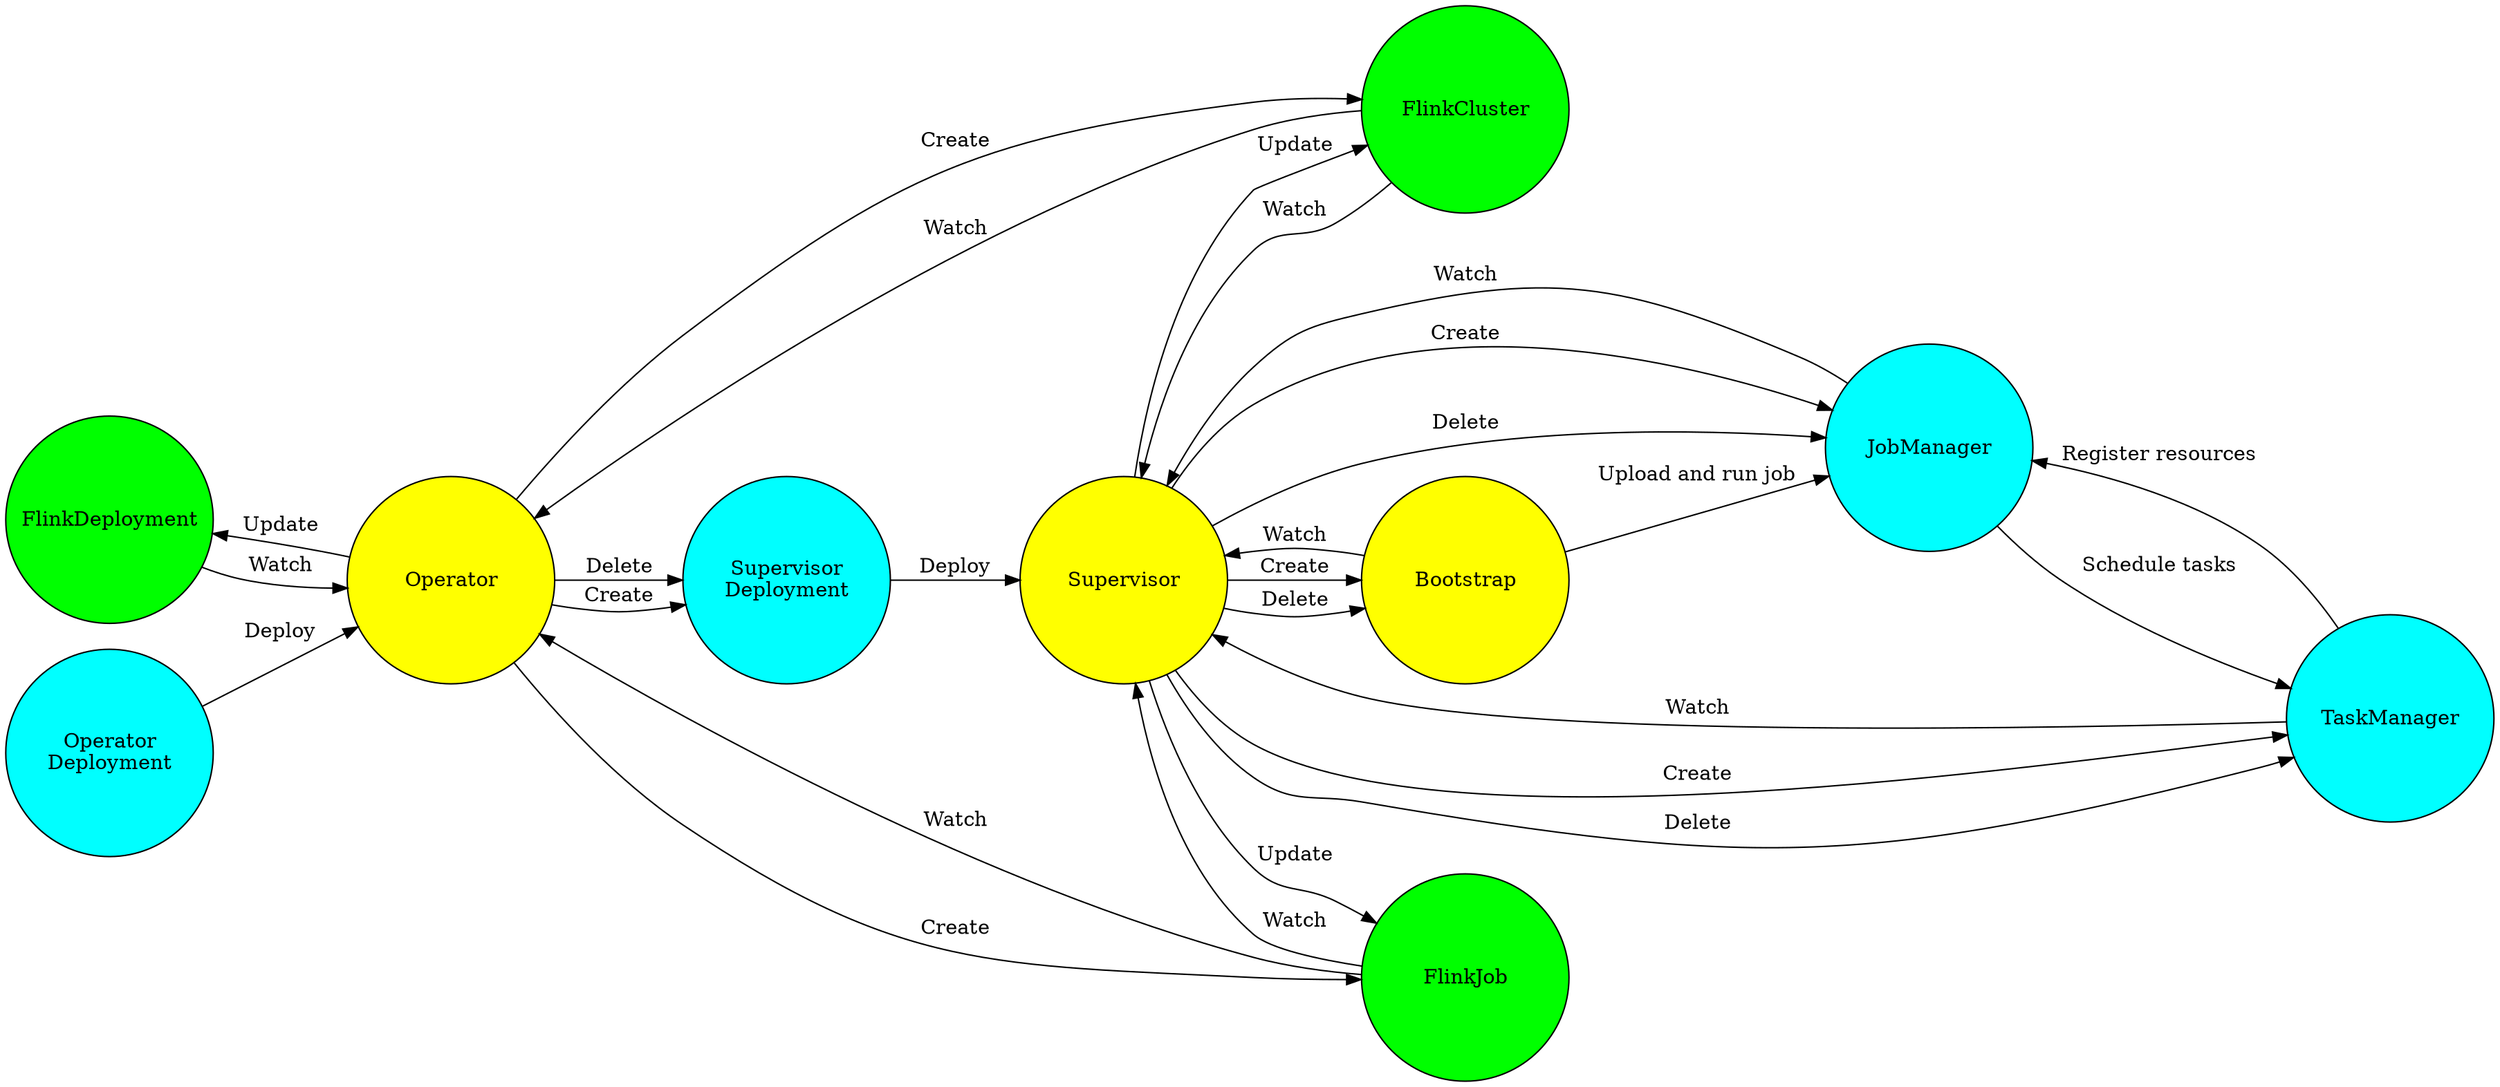 digraph state_machine {
  graph [autosize=false, resolution=100];
  center=true;
  margin=0;
  rankdir=LR;
  node [shape=circle style=filled fillcolor=skyblue width=1.8 heigth=1.8 fixedsize=true];
  FLINKDEPLOYMENT -> OPERATOR [ label = <
      <TABLE ALIGN="LEFT" BORDER="0" CELLBORDER="0" CELLSPACING="0">
          <TR>
              <TD>Watch</TD>
          </TR>
      </TABLE>
  > ];
  OPERATOR -> FLINKDEPLOYMENT [ label = <
      <TABLE ALIGN="LEFT" BORDER="0" CELLBORDER="0" CELLSPACING="0">
          <TR>
              <TD>Update</TD>
          </TR>
      </TABLE>
  > ];
  FLINKCLUSTER -> OPERATOR [ label = <
      <TABLE ALIGN="LEFT" BORDER="0" CELLBORDER="0" CELLSPACING="0">
          <TR>
              <TD>Watch</TD>
          </TR>
      </TABLE>
  > ];
  FLINKJOB -> OPERATOR [ label = <
      <TABLE ALIGN="LEFT" BORDER="0" CELLBORDER="0" CELLSPACING="0">
          <TR>
              <TD>Watch</TD>
          </TR>
      </TABLE>
  > ];
  OPERATOR -> FLINKCLUSTER [ label = <
      <TABLE ALIGN="LEFT" BORDER="0" CELLBORDER="0" CELLSPACING="0">
          <TR>
              <TD>Create</TD>
          </TR>
      </TABLE>
  > ];
  OPERATOR -> FLINKJOB [ label = <
      <TABLE ALIGN="LEFT" BORDER="0" CELLBORDER="0" CELLSPACING="0">
          <TR>
              <TD>Create</TD>
          </TR>
      </TABLE>
  > ];
  OPERATOR -> SUPERVISORDEPLOYMENT [ label = <
      <TABLE ALIGN="LEFT" BORDER="0" CELLBORDER="0" CELLSPACING="0">
          <TR>
              <TD>Create</TD>
          </TR>
      </TABLE>
  > ];
  OPERATOR -> SUPERVISORDEPLOYMENT [ label = <
      <TABLE ALIGN="LEFT" BORDER="0" CELLBORDER="0" CELLSPACING="0">
          <TR>
              <TD>Delete</TD>
          </TR>
      </TABLE>
  > ];
  SUPERVISOR -> JOBMANAGER [ label = <
      <TABLE ALIGN="LEFT" BORDER="0" CELLBORDER="0" CELLSPACING="0">
          <TR>
              <TD>Create</TD>
          </TR>
      </TABLE>
  > ];
  SUPERVISOR -> JOBMANAGER [ label = <
      <TABLE ALIGN="LEFT" BORDER="0" CELLBORDER="0" CELLSPACING="0">
          <TR>
              <TD>Delete</TD>
          </TR>
      </TABLE>
  > ];
  SUPERVISOR -> TASKMANAGER [ label = <
      <TABLE ALIGN="LEFT" BORDER="0" CELLBORDER="0" CELLSPACING="0">
          <TR>
              <TD>Create</TD>
          </TR>
      </TABLE>
  > ];
  SUPERVISOR -> TASKMANAGER [ label = <
      <TABLE ALIGN="LEFT" BORDER="0" CELLBORDER="0" CELLSPACING="0">
          <TR>
              <TD>Delete</TD>
          </TR>
      </TABLE>
  > ];
  SUPERVISOR -> BOOTSTRAP [ label = <
      <TABLE ALIGN="LEFT" BORDER="0" CELLBORDER="0" CELLSPACING="0">
          <TR>
              <TD>Create</TD>
          </TR>
      </TABLE>
  > ];
  SUPERVISOR -> BOOTSTRAP [ label = <
      <TABLE ALIGN="LEFT" BORDER="0" CELLBORDER="0" CELLSPACING="0">
          <TR>
              <TD>Delete</TD>
          </TR>
      </TABLE>
  > ];
  SUPERVISOR -> FLINKCLUSTER [ label = <
      <TABLE ALIGN="LEFT" BORDER="0" CELLBORDER="0" CELLSPACING="0">
          <TR>
              <TD>Update</TD>
          </TR>
      </TABLE>
  > ];
  SUPERVISOR -> FLINKJOB [ label = <
      <TABLE ALIGN="LEFT" BORDER="0" CELLBORDER="0" CELLSPACING="0">
          <TR>
              <TD>Update</TD>
          </TR>
      </TABLE>
  > ];
  FLINKCLUSTER -> SUPERVISOR [ label = <
      <TABLE ALIGN="LEFT" BORDER="0" CELLBORDER="0" CELLSPACING="0">
          <TR>
              <TD>Watch</TD>
          </TR>
      </TABLE>
  > ];
  FLINKJOB -> SUPERVISOR [ label = <
      <TABLE ALIGN="LEFT" BORDER="0" CELLBORDER="0" CELLSPACING="0">
          <TR>
              <TD>Watch</TD>
          </TR>
      </TABLE>
  > ];
  BOOTSTRAP -> SUPERVISOR [ label = <
      <TABLE ALIGN="LEFT" BORDER="0" CELLBORDER="0" CELLSPACING="0">
          <TR>
              <TD>Watch</TD>
          </TR>
      </TABLE>
  > ];
  JOBMANAGER -> SUPERVISOR [ label = <
      <TABLE ALIGN="LEFT" BORDER="0" CELLBORDER="0" CELLSPACING="0">
          <TR>
              <TD>Watch</TD>
          </TR>
      </TABLE>
  > ];
  TASKMANAGER -> SUPERVISOR [ label = <
      <TABLE ALIGN="LEFT" BORDER="0" CELLBORDER="0" CELLSPACING="0">
          <TR>
              <TD>Watch</TD>
          </TR>
      </TABLE>
  > ];
  TASKMANAGER -> JOBMANAGER [ label = <
      <TABLE ALIGN="LEFT" BORDER="0" CELLBORDER="0" CELLSPACING="0">
          <TR>
              <TD>Register resources</TD>
          </TR>
      </TABLE>
  > ];
  JOBMANAGER -> TASKMANAGER [ label = <
      <TABLE ALIGN="LEFT" BORDER="0" CELLBORDER="0" CELLSPACING="0">
          <TR>
              <TD>Schedule tasks</TD>
          </TR>
      </TABLE>
  > ];
  BOOTSTRAP -> JOBMANAGER [ label = <
      <TABLE ALIGN="LEFT" BORDER="0" CELLBORDER="0" CELLSPACING="0">
          <TR>
              <TD>Upload and run job</TD>
          </TR>
      </TABLE>
  > ];
  OPERATORDEPLOYMENT -> OPERATOR [ label = <
      <TABLE ALIGN="LEFT" BORDER="0" CELLBORDER="0" CELLSPACING="0">
          <TR>
              <TD>Deploy</TD>
          </TR>
      </TABLE>
  > ];
  SUPERVISORDEPLOYMENT -> SUPERVISOR [ label = <
      <TABLE ALIGN="LEFT" BORDER="0" CELLBORDER="0" CELLSPACING="0">
          <TR>
              <TD>Deploy</TD>
          </TR>
      </TABLE>
  > ];
  FLINKDEPLOYMENT [ fillcolor=green width=2.0 ] [ label = <
       <TABLE ALIGN="LEFT" BORDER="0" CELLBORDER="0" CELLSPACING="0">
           <TR>
               <TD>FlinkDeployment</TD>
           </TR>
       </TABLE>
     > ];
  FLINKCLUSTER [ fillcolor=green width=2.0 ] [ label = <
       <TABLE ALIGN="LEFT" BORDER="0" CELLBORDER="0" CELLSPACING="0">
           <TR>
               <TD>FlinkCluster</TD>
           </TR>
       </TABLE>
     > ];
  FLINKJOB [ fillcolor=green width=2.0 ] [ label = <
       <TABLE ALIGN="LEFT" BORDER="0" CELLBORDER="0" CELLSPACING="0">
           <TR>
               <TD>FlinkJob</TD>
           </TR>
       </TABLE>
     > ];
  OPERATOR [ fillcolor=yellow width=2.0 ] [ label = <
    <TABLE ALIGN="LEFT" BORDER="0" CELLBORDER="0" CELLSPACING="0">
        <TR>
            <TD>Operator</TD>
        </TR>
    </TABLE>
  > ];
  SUPERVISOR [ fillcolor=yellow width=2.0 ] [ label = <
    <TABLE ALIGN="LEFT" BORDER="0" CELLBORDER="0" CELLSPACING="0">
        <TR>
            <TD>Supervisor</TD>
        </TR>
    </TABLE>
  > ];
  BOOTSTRAP [ fillcolor=yellow width=2.0 ] [ label = <
    <TABLE ALIGN="LEFT" BORDER="0" CELLBORDER="0" CELLSPACING="0">
        <TR>
            <TD>Bootstrap</TD>
        </TR>
    </TABLE>
  > ];
  JOBMANAGER [ fillcolor=cyan width=2.0 ] [ label = <
    <TABLE ALIGN="LEFT" BORDER="0" CELLBORDER="0" CELLSPACING="0">
        <TR>
            <TD>JobManager</TD>
        </TR>
    </TABLE>
  > ];
  TASKMANAGER [ fillcolor=cyan width=2.0 ] [ label = <
    <TABLE ALIGN="LEFT" BORDER="0" CELLBORDER="0" CELLSPACING="0">
        <TR>
            <TD>TaskManager</TD>
        </TR>
    </TABLE>
  > ];
  SUPERVISORDEPLOYMENT [ fillcolor=cyan width=2.0 ] [ label = <
    <TABLE ALIGN="LEFT" BORDER="0" CELLBORDER="0" CELLSPACING="0">
        <TR>
            <TD>Supervisor<BR/>Deployment</TD>
        </TR>
    </TABLE>
  > ];
  OPERATORDEPLOYMENT [ fillcolor=cyan width=2.0 ] [ label = <
    <TABLE ALIGN="LEFT" BORDER="0" CELLBORDER="0" CELLSPACING="0">
        <TR>
            <TD>Operator<BR/>Deployment</TD>
        </TR>
    </TABLE>
  > ];
}
